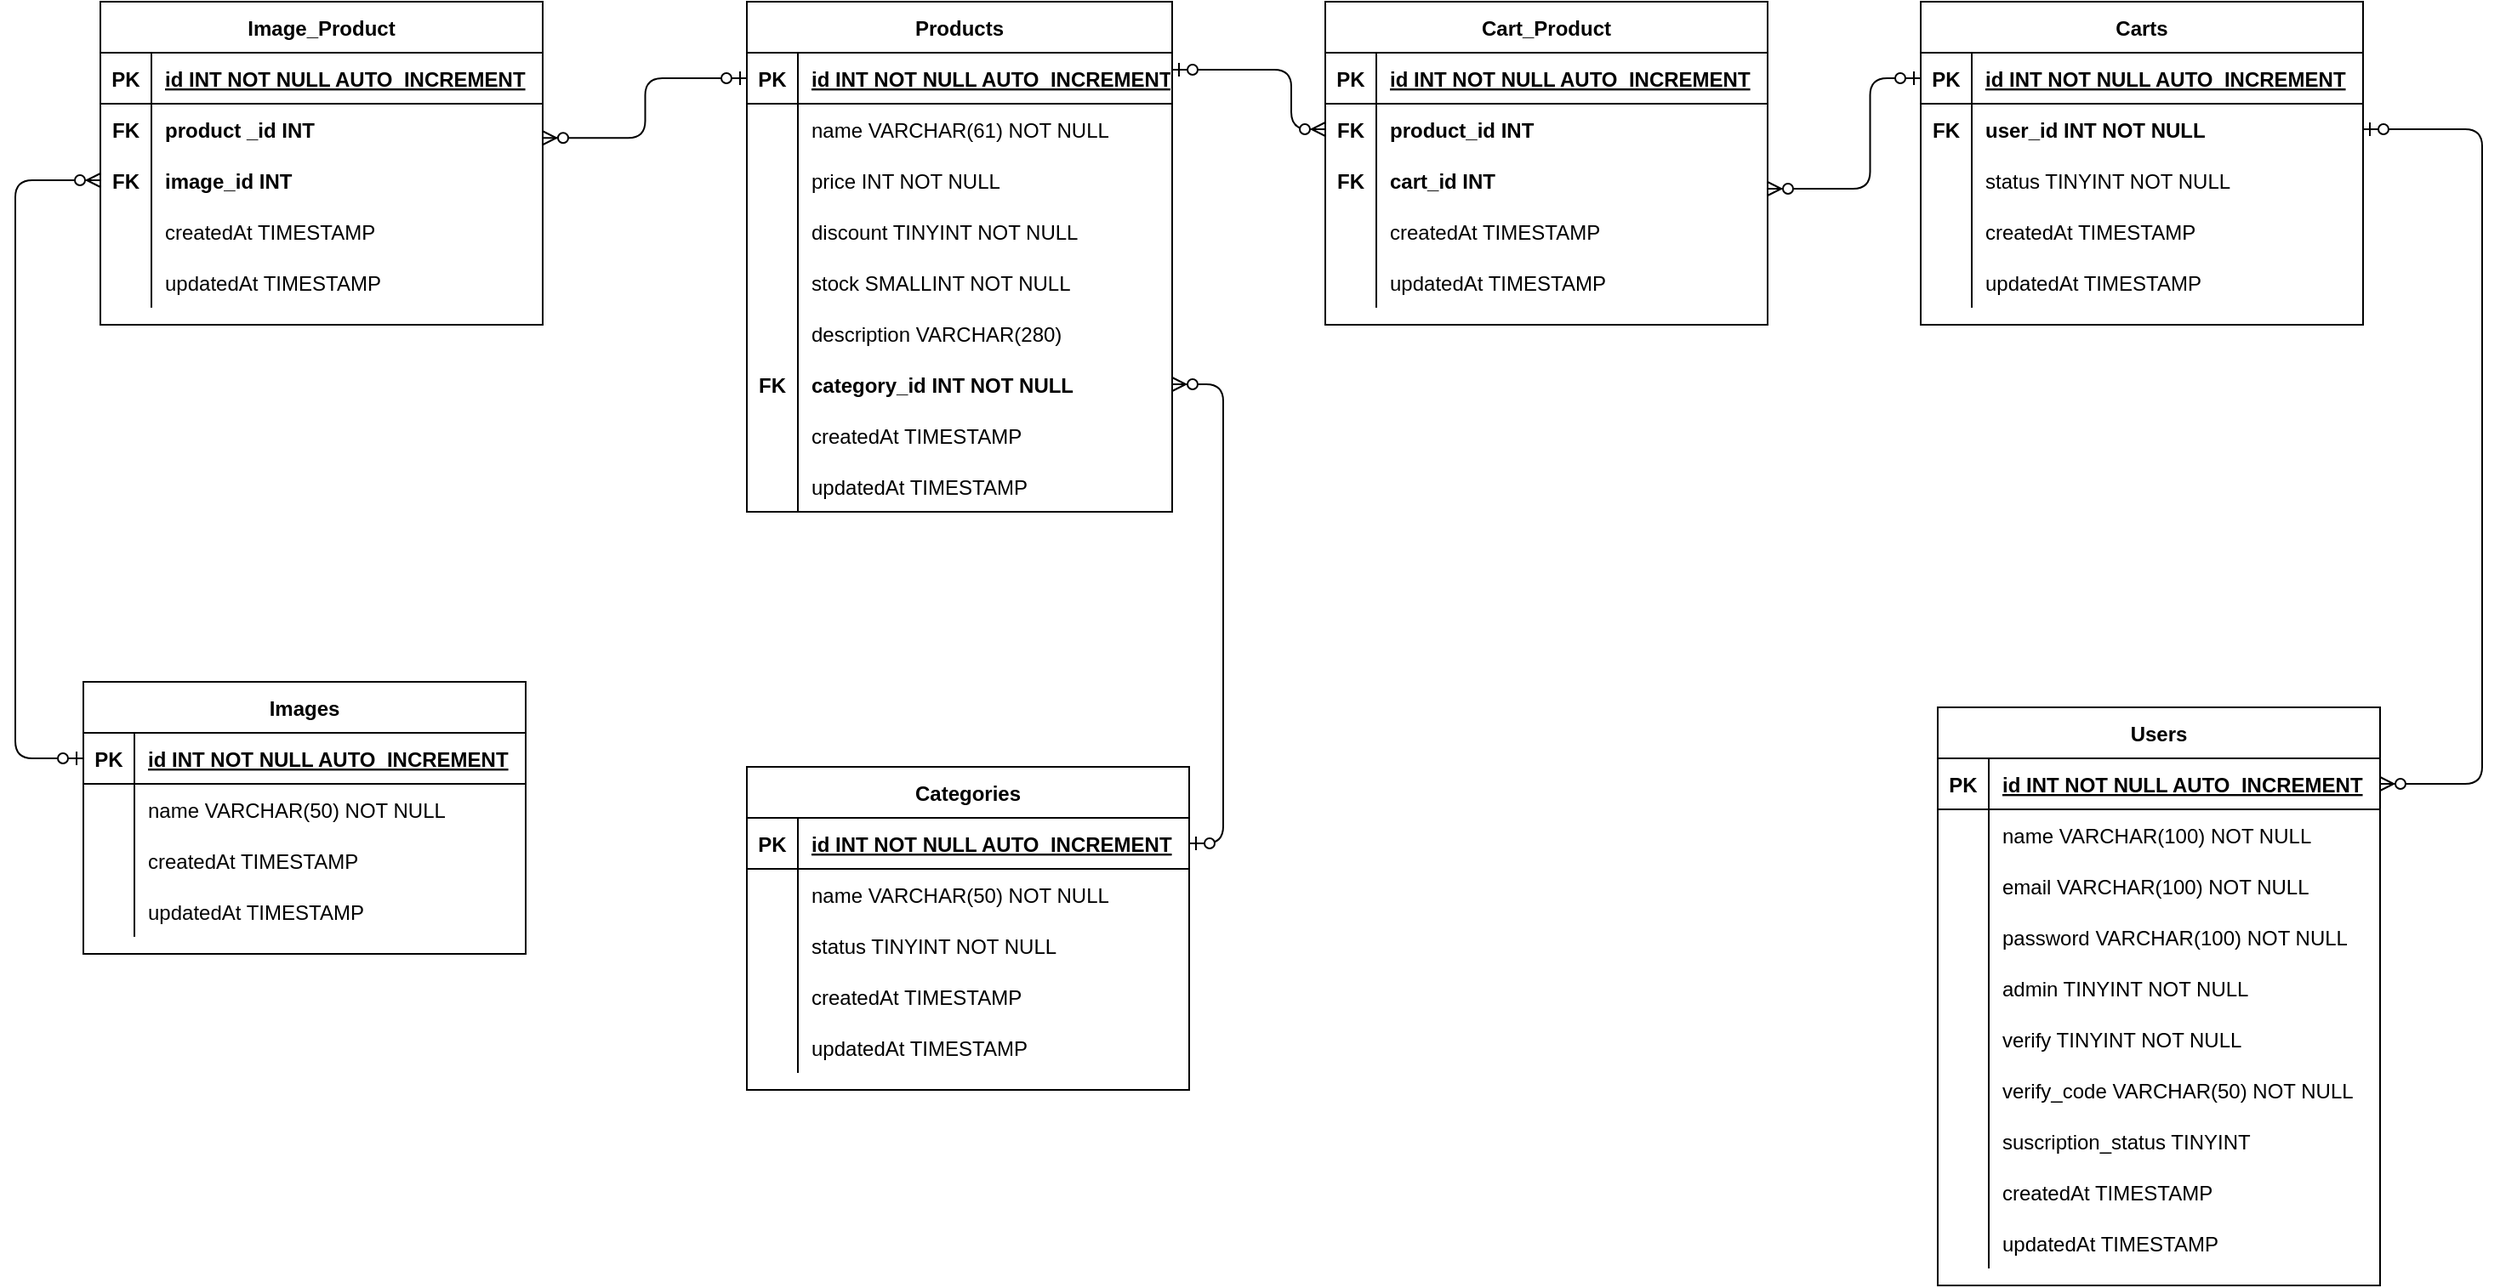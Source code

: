 <mxfile version="14.1.1" type="github">
  <diagram id="R2lEEEUBdFMjLlhIrx00" name="Page-1">
    <mxGraphModel dx="2774" dy="450" grid="1" gridSize="10" guides="1" tooltips="1" connect="1" arrows="1" fold="1" page="1" pageScale="1" pageWidth="850" pageHeight="1100" math="0" shadow="0" extFonts="Permanent Marker^https://fonts.googleapis.com/css?family=Permanent+Marker">
      <root>
        <mxCell id="0" />
        <mxCell id="1" parent="0" />
        <mxCell id="zqOuOfxdXCMFnPO1kolm-131" value="" style="edgeStyle=elbowEdgeStyle;endArrow=ERzeroToMany;startArrow=ERzeroToOne;endFill=1;startFill=1;entryX=1;entryY=0.5;entryDx=0;entryDy=0;exitX=1;exitY=0.5;exitDx=0;exitDy=0;" parent="1" source="zqOuOfxdXCMFnPO1kolm-89" target="zqOuOfxdXCMFnPO1kolm-99" edge="1">
          <mxGeometry width="100" height="100" relative="1" as="geometry">
            <mxPoint x="-510" y="519" as="sourcePoint" />
            <mxPoint x="-660" y="385" as="targetPoint" />
            <Array as="points">
              <mxPoint x="-510" y="420" />
              <mxPoint x="-510" y="410" />
              <mxPoint x="-660" y="485" />
            </Array>
          </mxGeometry>
        </mxCell>
        <mxCell id="zqOuOfxdXCMFnPO1kolm-132" value="" style="edgeStyle=elbowEdgeStyle;endArrow=ERzeroToMany;startArrow=ERzeroToOne;endFill=1;startFill=1;entryX=0;entryY=0.5;entryDx=0;entryDy=0;exitX=1;exitY=0.333;exitDx=0;exitDy=0;exitPerimeter=0;" parent="1" edge="1" target="zqOuOfxdXCMFnPO1kolm-82" source="zqOuOfxdXCMFnPO1kolm-1">
          <mxGeometry width="100" height="100" relative="1" as="geometry">
            <mxPoint x="-540" y="280" as="sourcePoint" />
            <mxPoint x="-450" y="280" as="targetPoint" />
            <Array as="points">
              <mxPoint x="-470" y="125" />
              <mxPoint x="-479.75" y="385" />
            </Array>
          </mxGeometry>
        </mxCell>
        <mxCell id="zqOuOfxdXCMFnPO1kolm-133" value="" style="edgeStyle=elbowEdgeStyle;endArrow=ERzeroToOne;startArrow=ERzeroToMany;endFill=1;startFill=1;entryX=0;entryY=0.5;entryDx=0;entryDy=0;" parent="1" edge="1" target="zqOuOfxdXCMFnPO1kolm-57">
          <mxGeometry width="100" height="100" relative="1" as="geometry">
            <mxPoint x="-190" y="160" as="sourcePoint" />
            <mxPoint x="-103" y="95" as="targetPoint" />
            <Array as="points">
              <mxPoint x="-129.75" y="265" />
            </Array>
          </mxGeometry>
        </mxCell>
        <mxCell id="C-vyLk0tnHw3VtMMgP7b-2" value="Products" style="shape=table;startSize=30;container=1;collapsible=1;childLayout=tableLayout;fixedRows=1;rowLines=0;fontStyle=1;align=center;resizeLast=1;" parent="1" vertex="1">
          <mxGeometry x="-790" y="50" width="250" height="300" as="geometry">
            <mxRectangle x="-280" y="490" width="90" height="30" as="alternateBounds" />
          </mxGeometry>
        </mxCell>
        <mxCell id="zqOuOfxdXCMFnPO1kolm-1" value="" style="shape=partialRectangle;collapsible=0;dropTarget=0;pointerEvents=0;fillColor=none;points=[[0,0.5],[1,0.5]];portConstraint=eastwest;top=0;left=0;right=0;bottom=1;" parent="C-vyLk0tnHw3VtMMgP7b-2" vertex="1">
          <mxGeometry y="30" width="250" height="30" as="geometry" />
        </mxCell>
        <mxCell id="zqOuOfxdXCMFnPO1kolm-2" value="PK" style="shape=partialRectangle;overflow=hidden;connectable=0;fillColor=none;top=0;left=0;bottom=0;right=0;fontStyle=1;" parent="zqOuOfxdXCMFnPO1kolm-1" vertex="1">
          <mxGeometry width="30" height="30" as="geometry" />
        </mxCell>
        <mxCell id="zqOuOfxdXCMFnPO1kolm-3" value="id INT NOT NULL AUTO_INCREMENT" style="shape=partialRectangle;overflow=hidden;connectable=0;fillColor=none;top=0;left=0;bottom=0;right=0;align=left;spacingLeft=6;fontStyle=5;" parent="zqOuOfxdXCMFnPO1kolm-1" vertex="1">
          <mxGeometry x="30" width="220" height="30" as="geometry" />
        </mxCell>
        <mxCell id="C-vyLk0tnHw3VtMMgP7b-6" value="" style="shape=partialRectangle;collapsible=0;dropTarget=0;pointerEvents=0;fillColor=none;points=[[0,0.5],[1,0.5]];portConstraint=eastwest;top=0;left=0;right=0;bottom=0;" parent="C-vyLk0tnHw3VtMMgP7b-2" vertex="1">
          <mxGeometry y="60" width="250" height="30" as="geometry" />
        </mxCell>
        <mxCell id="C-vyLk0tnHw3VtMMgP7b-7" value="" style="shape=partialRectangle;overflow=hidden;connectable=0;fillColor=none;top=0;left=0;bottom=0;right=0;" parent="C-vyLk0tnHw3VtMMgP7b-6" vertex="1">
          <mxGeometry width="30" height="30" as="geometry" />
        </mxCell>
        <mxCell id="C-vyLk0tnHw3VtMMgP7b-8" value="name VARCHAR(61) NOT NULL" style="shape=partialRectangle;overflow=hidden;connectable=0;fillColor=none;top=0;left=0;bottom=0;right=0;align=left;spacingLeft=6;" parent="C-vyLk0tnHw3VtMMgP7b-6" vertex="1">
          <mxGeometry x="30" width="220" height="30" as="geometry" />
        </mxCell>
        <mxCell id="C-vyLk0tnHw3VtMMgP7b-9" value="" style="shape=partialRectangle;collapsible=0;dropTarget=0;pointerEvents=0;fillColor=none;points=[[0,0.5],[1,0.5]];portConstraint=eastwest;top=0;left=0;right=0;bottom=0;" parent="C-vyLk0tnHw3VtMMgP7b-2" vertex="1">
          <mxGeometry y="90" width="250" height="30" as="geometry" />
        </mxCell>
        <mxCell id="C-vyLk0tnHw3VtMMgP7b-10" value="" style="shape=partialRectangle;overflow=hidden;connectable=0;fillColor=none;top=0;left=0;bottom=0;right=0;" parent="C-vyLk0tnHw3VtMMgP7b-9" vertex="1">
          <mxGeometry width="30" height="30" as="geometry" />
        </mxCell>
        <mxCell id="C-vyLk0tnHw3VtMMgP7b-11" value="price INT NOT NULL" style="shape=partialRectangle;overflow=hidden;connectable=0;fillColor=none;top=0;left=0;bottom=0;right=0;align=left;spacingLeft=6;" parent="C-vyLk0tnHw3VtMMgP7b-9" vertex="1">
          <mxGeometry x="30" width="220" height="30" as="geometry" />
        </mxCell>
        <mxCell id="zqOuOfxdXCMFnPO1kolm-24" style="shape=partialRectangle;collapsible=0;dropTarget=0;pointerEvents=0;fillColor=none;points=[[0,0.5],[1,0.5]];portConstraint=eastwest;top=0;left=0;right=0;bottom=0;" parent="C-vyLk0tnHw3VtMMgP7b-2" vertex="1">
          <mxGeometry y="120" width="250" height="30" as="geometry" />
        </mxCell>
        <mxCell id="zqOuOfxdXCMFnPO1kolm-25" style="shape=partialRectangle;overflow=hidden;connectable=0;fillColor=none;top=0;left=0;bottom=0;right=0;" parent="zqOuOfxdXCMFnPO1kolm-24" vertex="1">
          <mxGeometry width="30" height="30" as="geometry" />
        </mxCell>
        <mxCell id="zqOuOfxdXCMFnPO1kolm-26" value="discount TINYINT NOT NULL" style="shape=partialRectangle;overflow=hidden;connectable=0;fillColor=none;top=0;left=0;bottom=0;right=0;align=left;spacingLeft=6;" parent="zqOuOfxdXCMFnPO1kolm-24" vertex="1">
          <mxGeometry x="30" width="220" height="30" as="geometry" />
        </mxCell>
        <mxCell id="zqOuOfxdXCMFnPO1kolm-27" style="shape=partialRectangle;collapsible=0;dropTarget=0;pointerEvents=0;fillColor=none;points=[[0,0.5],[1,0.5]];portConstraint=eastwest;top=0;left=0;right=0;bottom=0;" parent="C-vyLk0tnHw3VtMMgP7b-2" vertex="1">
          <mxGeometry y="150" width="250" height="30" as="geometry" />
        </mxCell>
        <mxCell id="zqOuOfxdXCMFnPO1kolm-28" style="shape=partialRectangle;overflow=hidden;connectable=0;fillColor=none;top=0;left=0;bottom=0;right=0;" parent="zqOuOfxdXCMFnPO1kolm-27" vertex="1">
          <mxGeometry width="30" height="30" as="geometry" />
        </mxCell>
        <mxCell id="zqOuOfxdXCMFnPO1kolm-29" value="stock SMALLINT NOT NULL" style="shape=partialRectangle;overflow=hidden;connectable=0;fillColor=none;top=0;left=0;bottom=0;right=0;align=left;spacingLeft=6;" parent="zqOuOfxdXCMFnPO1kolm-27" vertex="1">
          <mxGeometry x="30" width="220" height="30" as="geometry" />
        </mxCell>
        <mxCell id="zqOuOfxdXCMFnPO1kolm-30" style="shape=partialRectangle;collapsible=0;dropTarget=0;pointerEvents=0;fillColor=none;points=[[0,0.5],[1,0.5]];portConstraint=eastwest;top=0;left=0;right=0;bottom=0;" parent="C-vyLk0tnHw3VtMMgP7b-2" vertex="1">
          <mxGeometry y="180" width="250" height="30" as="geometry" />
        </mxCell>
        <mxCell id="zqOuOfxdXCMFnPO1kolm-31" style="shape=partialRectangle;overflow=hidden;connectable=0;fillColor=none;top=0;left=0;bottom=0;right=0;" parent="zqOuOfxdXCMFnPO1kolm-30" vertex="1">
          <mxGeometry width="30" height="30" as="geometry" />
        </mxCell>
        <mxCell id="zqOuOfxdXCMFnPO1kolm-32" value="description VARCHAR(280)" style="shape=partialRectangle;overflow=hidden;connectable=0;fillColor=none;top=0;left=0;bottom=0;right=0;align=left;spacingLeft=6;" parent="zqOuOfxdXCMFnPO1kolm-30" vertex="1">
          <mxGeometry x="30" width="220" height="30" as="geometry" />
        </mxCell>
        <mxCell id="zqOuOfxdXCMFnPO1kolm-99" style="shape=partialRectangle;collapsible=0;dropTarget=0;pointerEvents=0;fillColor=none;points=[[0,0.5],[1,0.5]];portConstraint=eastwest;top=0;left=0;right=0;bottom=0;" parent="C-vyLk0tnHw3VtMMgP7b-2" vertex="1">
          <mxGeometry y="210" width="250" height="30" as="geometry" />
        </mxCell>
        <mxCell id="zqOuOfxdXCMFnPO1kolm-100" value="FK" style="shape=partialRectangle;overflow=hidden;connectable=0;fillColor=none;top=0;left=0;bottom=0;right=0;fontStyle=1" parent="zqOuOfxdXCMFnPO1kolm-99" vertex="1">
          <mxGeometry width="30" height="30" as="geometry" />
        </mxCell>
        <mxCell id="zqOuOfxdXCMFnPO1kolm-101" value="category_id INT NOT NULL" style="shape=partialRectangle;overflow=hidden;connectable=0;fillColor=none;top=0;left=0;bottom=0;right=0;align=left;spacingLeft=6;fontStyle=1" parent="zqOuOfxdXCMFnPO1kolm-99" vertex="1">
          <mxGeometry x="30" width="220" height="30" as="geometry" />
        </mxCell>
        <mxCell id="zqOuOfxdXCMFnPO1kolm-138" style="shape=partialRectangle;collapsible=0;dropTarget=0;pointerEvents=0;fillColor=none;points=[[0,0.5],[1,0.5]];portConstraint=eastwest;top=0;left=0;right=0;bottom=0;" parent="C-vyLk0tnHw3VtMMgP7b-2" vertex="1">
          <mxGeometry y="240" width="250" height="30" as="geometry" />
        </mxCell>
        <mxCell id="zqOuOfxdXCMFnPO1kolm-139" style="shape=partialRectangle;overflow=hidden;connectable=0;fillColor=none;top=0;left=0;bottom=0;right=0;" parent="zqOuOfxdXCMFnPO1kolm-138" vertex="1">
          <mxGeometry width="30" height="30" as="geometry" />
        </mxCell>
        <mxCell id="zqOuOfxdXCMFnPO1kolm-140" value="createdAt TIMESTAMP" style="shape=partialRectangle;overflow=hidden;connectable=0;fillColor=none;top=0;left=0;bottom=0;right=0;align=left;spacingLeft=6;" parent="zqOuOfxdXCMFnPO1kolm-138" vertex="1">
          <mxGeometry x="30" width="220" height="30" as="geometry" />
        </mxCell>
        <mxCell id="zI5Dp1Qb1qVzu-FK9MiV-19" style="shape=partialRectangle;collapsible=0;dropTarget=0;pointerEvents=0;fillColor=none;points=[[0,0.5],[1,0.5]];portConstraint=eastwest;top=0;left=0;right=0;bottom=0;" parent="C-vyLk0tnHw3VtMMgP7b-2" vertex="1">
          <mxGeometry y="270" width="250" height="30" as="geometry" />
        </mxCell>
        <mxCell id="zI5Dp1Qb1qVzu-FK9MiV-20" style="shape=partialRectangle;overflow=hidden;connectable=0;fillColor=none;top=0;left=0;bottom=0;right=0;" parent="zI5Dp1Qb1qVzu-FK9MiV-19" vertex="1">
          <mxGeometry width="30" height="30" as="geometry" />
        </mxCell>
        <mxCell id="zI5Dp1Qb1qVzu-FK9MiV-21" value="updatedAt TIMESTAMP" style="shape=partialRectangle;overflow=hidden;connectable=0;fillColor=none;top=0;left=0;bottom=0;right=0;align=left;spacingLeft=6;" parent="zI5Dp1Qb1qVzu-FK9MiV-19" vertex="1">
          <mxGeometry x="30" width="220" height="30" as="geometry" />
        </mxCell>
        <mxCell id="C-vyLk0tnHw3VtMMgP7b-13" value="Users" style="shape=table;startSize=30;container=1;collapsible=1;childLayout=tableLayout;fixedRows=1;rowLines=0;fontStyle=1;align=center;resizeLast=1;" parent="1" vertex="1">
          <mxGeometry x="-90" y="465" width="260" height="340" as="geometry" />
        </mxCell>
        <mxCell id="C-vyLk0tnHw3VtMMgP7b-14" value="" style="shape=partialRectangle;collapsible=0;dropTarget=0;pointerEvents=0;fillColor=none;points=[[0,0.5],[1,0.5]];portConstraint=eastwest;top=0;left=0;right=0;bottom=1;" parent="C-vyLk0tnHw3VtMMgP7b-13" vertex="1">
          <mxGeometry y="30" width="260" height="30" as="geometry" />
        </mxCell>
        <mxCell id="C-vyLk0tnHw3VtMMgP7b-15" value="PK" style="shape=partialRectangle;overflow=hidden;connectable=0;fillColor=none;top=0;left=0;bottom=0;right=0;fontStyle=1;" parent="C-vyLk0tnHw3VtMMgP7b-14" vertex="1">
          <mxGeometry width="30" height="30" as="geometry" />
        </mxCell>
        <mxCell id="C-vyLk0tnHw3VtMMgP7b-16" value="id INT NOT NULL AUTO_INCREMENT" style="shape=partialRectangle;overflow=hidden;connectable=0;fillColor=none;top=0;left=0;bottom=0;right=0;align=left;spacingLeft=6;fontStyle=5;" parent="C-vyLk0tnHw3VtMMgP7b-14" vertex="1">
          <mxGeometry x="30" width="230" height="30" as="geometry" />
        </mxCell>
        <mxCell id="C-vyLk0tnHw3VtMMgP7b-17" value="" style="shape=partialRectangle;collapsible=0;dropTarget=0;pointerEvents=0;fillColor=none;points=[[0,0.5],[1,0.5]];portConstraint=eastwest;top=0;left=0;right=0;bottom=0;" parent="C-vyLk0tnHw3VtMMgP7b-13" vertex="1">
          <mxGeometry y="60" width="260" height="30" as="geometry" />
        </mxCell>
        <mxCell id="C-vyLk0tnHw3VtMMgP7b-18" value="" style="shape=partialRectangle;overflow=hidden;connectable=0;fillColor=none;top=0;left=0;bottom=0;right=0;" parent="C-vyLk0tnHw3VtMMgP7b-17" vertex="1">
          <mxGeometry width="30" height="30" as="geometry" />
        </mxCell>
        <mxCell id="C-vyLk0tnHw3VtMMgP7b-19" value="name VARCHAR(100) NOT NULL" style="shape=partialRectangle;overflow=hidden;connectable=0;fillColor=none;top=0;left=0;bottom=0;right=0;align=left;spacingLeft=6;" parent="C-vyLk0tnHw3VtMMgP7b-17" vertex="1">
          <mxGeometry x="30" width="230" height="30" as="geometry" />
        </mxCell>
        <mxCell id="zqOuOfxdXCMFnPO1kolm-41" style="shape=partialRectangle;collapsible=0;dropTarget=0;pointerEvents=0;fillColor=none;points=[[0,0.5],[1,0.5]];portConstraint=eastwest;top=0;left=0;right=0;bottom=0;" parent="C-vyLk0tnHw3VtMMgP7b-13" vertex="1">
          <mxGeometry y="90" width="260" height="30" as="geometry" />
        </mxCell>
        <mxCell id="zqOuOfxdXCMFnPO1kolm-42" style="shape=partialRectangle;overflow=hidden;connectable=0;fillColor=none;top=0;left=0;bottom=0;right=0;" parent="zqOuOfxdXCMFnPO1kolm-41" vertex="1">
          <mxGeometry width="30" height="30" as="geometry" />
        </mxCell>
        <mxCell id="zqOuOfxdXCMFnPO1kolm-43" value="email VARCHAR(100) NOT NULL" style="shape=partialRectangle;overflow=hidden;connectable=0;fillColor=none;top=0;left=0;bottom=0;right=0;align=left;spacingLeft=6;" parent="zqOuOfxdXCMFnPO1kolm-41" vertex="1">
          <mxGeometry x="30" width="230" height="30" as="geometry" />
        </mxCell>
        <mxCell id="zqOuOfxdXCMFnPO1kolm-44" style="shape=partialRectangle;collapsible=0;dropTarget=0;pointerEvents=0;fillColor=none;points=[[0,0.5],[1,0.5]];portConstraint=eastwest;top=0;left=0;right=0;bottom=0;" parent="C-vyLk0tnHw3VtMMgP7b-13" vertex="1">
          <mxGeometry y="120" width="260" height="30" as="geometry" />
        </mxCell>
        <mxCell id="zqOuOfxdXCMFnPO1kolm-45" style="shape=partialRectangle;overflow=hidden;connectable=0;fillColor=none;top=0;left=0;bottom=0;right=0;" parent="zqOuOfxdXCMFnPO1kolm-44" vertex="1">
          <mxGeometry width="30" height="30" as="geometry" />
        </mxCell>
        <mxCell id="zqOuOfxdXCMFnPO1kolm-46" value="password VARCHAR(100) NOT NULL" style="shape=partialRectangle;overflow=hidden;connectable=0;fillColor=none;top=0;left=0;bottom=0;right=0;align=left;spacingLeft=6;" parent="zqOuOfxdXCMFnPO1kolm-44" vertex="1">
          <mxGeometry x="30" width="230" height="30" as="geometry" />
        </mxCell>
        <mxCell id="zqOuOfxdXCMFnPO1kolm-50" style="shape=partialRectangle;collapsible=0;dropTarget=0;pointerEvents=0;fillColor=none;points=[[0,0.5],[1,0.5]];portConstraint=eastwest;top=0;left=0;right=0;bottom=0;" parent="C-vyLk0tnHw3VtMMgP7b-13" vertex="1">
          <mxGeometry y="150" width="260" height="30" as="geometry" />
        </mxCell>
        <mxCell id="zqOuOfxdXCMFnPO1kolm-51" style="shape=partialRectangle;overflow=hidden;connectable=0;fillColor=none;top=0;left=0;bottom=0;right=0;" parent="zqOuOfxdXCMFnPO1kolm-50" vertex="1">
          <mxGeometry width="30" height="30" as="geometry" />
        </mxCell>
        <mxCell id="zqOuOfxdXCMFnPO1kolm-52" value="admin TINYINT NOT NULL" style="shape=partialRectangle;overflow=hidden;connectable=0;fillColor=none;top=0;left=0;bottom=0;right=0;align=left;spacingLeft=6;" parent="zqOuOfxdXCMFnPO1kolm-50" vertex="1">
          <mxGeometry x="30" width="230" height="30" as="geometry" />
        </mxCell>
        <mxCell id="zqOuOfxdXCMFnPO1kolm-53" style="shape=partialRectangle;collapsible=0;dropTarget=0;pointerEvents=0;fillColor=none;points=[[0,0.5],[1,0.5]];portConstraint=eastwest;top=0;left=0;right=0;bottom=0;" parent="C-vyLk0tnHw3VtMMgP7b-13" vertex="1">
          <mxGeometry y="180" width="260" height="30" as="geometry" />
        </mxCell>
        <mxCell id="zqOuOfxdXCMFnPO1kolm-54" style="shape=partialRectangle;overflow=hidden;connectable=0;fillColor=none;top=0;left=0;bottom=0;right=0;" parent="zqOuOfxdXCMFnPO1kolm-53" vertex="1">
          <mxGeometry width="30" height="30" as="geometry" />
        </mxCell>
        <mxCell id="zqOuOfxdXCMFnPO1kolm-55" value="verify TINYINT NOT NULL" style="shape=partialRectangle;overflow=hidden;connectable=0;fillColor=none;top=0;left=0;bottom=0;right=0;align=left;spacingLeft=6;" parent="zqOuOfxdXCMFnPO1kolm-53" vertex="1">
          <mxGeometry x="30" width="230" height="30" as="geometry" />
        </mxCell>
        <mxCell id="zqOuOfxdXCMFnPO1kolm-118" style="shape=partialRectangle;collapsible=0;dropTarget=0;pointerEvents=0;fillColor=none;points=[[0,0.5],[1,0.5]];portConstraint=eastwest;top=0;left=0;right=0;bottom=0;" parent="C-vyLk0tnHw3VtMMgP7b-13" vertex="1">
          <mxGeometry y="210" width="260" height="30" as="geometry" />
        </mxCell>
        <mxCell id="zqOuOfxdXCMFnPO1kolm-119" style="shape=partialRectangle;overflow=hidden;connectable=0;fillColor=none;top=0;left=0;bottom=0;right=0;" parent="zqOuOfxdXCMFnPO1kolm-118" vertex="1">
          <mxGeometry width="30" height="30" as="geometry" />
        </mxCell>
        <mxCell id="zqOuOfxdXCMFnPO1kolm-120" value="verify_code VARCHAR(50) NOT NULL" style="shape=partialRectangle;overflow=hidden;connectable=0;fillColor=none;top=0;left=0;bottom=0;right=0;align=left;spacingLeft=6;" parent="zqOuOfxdXCMFnPO1kolm-118" vertex="1">
          <mxGeometry x="30" width="230" height="30" as="geometry" />
        </mxCell>
        <mxCell id="zqOuOfxdXCMFnPO1kolm-121" style="shape=partialRectangle;collapsible=0;dropTarget=0;pointerEvents=0;fillColor=none;points=[[0,0.5],[1,0.5]];portConstraint=eastwest;top=0;left=0;right=0;bottom=0;" parent="C-vyLk0tnHw3VtMMgP7b-13" vertex="1">
          <mxGeometry y="240" width="260" height="30" as="geometry" />
        </mxCell>
        <mxCell id="zqOuOfxdXCMFnPO1kolm-122" style="shape=partialRectangle;overflow=hidden;connectable=0;fillColor=none;top=0;left=0;bottom=0;right=0;" parent="zqOuOfxdXCMFnPO1kolm-121" vertex="1">
          <mxGeometry width="30" height="30" as="geometry" />
        </mxCell>
        <mxCell id="zqOuOfxdXCMFnPO1kolm-123" value="suscription_status TINYINT" style="shape=partialRectangle;overflow=hidden;connectable=0;fillColor=none;top=0;left=0;bottom=0;right=0;align=left;spacingLeft=6;" parent="zqOuOfxdXCMFnPO1kolm-121" vertex="1">
          <mxGeometry x="30" width="230" height="30" as="geometry" />
        </mxCell>
        <mxCell id="zqOuOfxdXCMFnPO1kolm-134" style="shape=partialRectangle;collapsible=0;dropTarget=0;pointerEvents=0;fillColor=none;points=[[0,0.5],[1,0.5]];portConstraint=eastwest;top=0;left=0;right=0;bottom=0;" parent="C-vyLk0tnHw3VtMMgP7b-13" vertex="1">
          <mxGeometry y="270" width="260" height="30" as="geometry" />
        </mxCell>
        <mxCell id="zqOuOfxdXCMFnPO1kolm-135" style="shape=partialRectangle;overflow=hidden;connectable=0;fillColor=none;top=0;left=0;bottom=0;right=0;" parent="zqOuOfxdXCMFnPO1kolm-134" vertex="1">
          <mxGeometry width="30" height="30" as="geometry" />
        </mxCell>
        <mxCell id="zqOuOfxdXCMFnPO1kolm-136" value="createdAt TIMESTAMP" style="shape=partialRectangle;overflow=hidden;connectable=0;fillColor=none;top=0;left=0;bottom=0;right=0;align=left;spacingLeft=6;" parent="zqOuOfxdXCMFnPO1kolm-134" vertex="1">
          <mxGeometry x="30" width="230" height="30" as="geometry" />
        </mxCell>
        <mxCell id="8g4TzOUGm4MKXAFbCsg_-21" style="shape=partialRectangle;collapsible=0;dropTarget=0;pointerEvents=0;fillColor=none;points=[[0,0.5],[1,0.5]];portConstraint=eastwest;top=0;left=0;right=0;bottom=0;" vertex="1" parent="C-vyLk0tnHw3VtMMgP7b-13">
          <mxGeometry y="300" width="260" height="30" as="geometry" />
        </mxCell>
        <mxCell id="8g4TzOUGm4MKXAFbCsg_-22" style="shape=partialRectangle;overflow=hidden;connectable=0;fillColor=none;top=0;left=0;bottom=0;right=0;" vertex="1" parent="8g4TzOUGm4MKXAFbCsg_-21">
          <mxGeometry width="30" height="30" as="geometry" />
        </mxCell>
        <mxCell id="8g4TzOUGm4MKXAFbCsg_-23" value="updatedAt TIMESTAMP" style="shape=partialRectangle;overflow=hidden;connectable=0;fillColor=none;top=0;left=0;bottom=0;right=0;align=left;spacingLeft=6;" vertex="1" parent="8g4TzOUGm4MKXAFbCsg_-21">
          <mxGeometry x="30" width="230" height="30" as="geometry" />
        </mxCell>
        <mxCell id="zqOuOfxdXCMFnPO1kolm-137" value="" style="edgeStyle=elbowEdgeStyle;endArrow=ERzeroToMany;startArrow=ERzeroToOne;endFill=1;startFill=1;entryX=1;entryY=0.5;entryDx=0;entryDy=0;exitX=1;exitY=0.5;exitDx=0;exitDy=0;" parent="1" source="zqOuOfxdXCMFnPO1kolm-60" target="C-vyLk0tnHw3VtMMgP7b-14" edge="1">
          <mxGeometry width="100" height="100" relative="1" as="geometry">
            <mxPoint x="40" y="240" as="sourcePoint" />
            <mxPoint x="40" y="460" as="targetPoint" />
            <Array as="points">
              <mxPoint x="230" y="270" />
            </Array>
          </mxGeometry>
        </mxCell>
        <mxCell id="zqOuOfxdXCMFnPO1kolm-78" value="Cart_Product" style="shape=table;startSize=30;container=1;collapsible=1;childLayout=tableLayout;fixedRows=1;rowLines=0;fontStyle=1;align=center;resizeLast=1;" parent="1" vertex="1">
          <mxGeometry x="-450" y="50" width="260" height="190" as="geometry" />
        </mxCell>
        <mxCell id="zqOuOfxdXCMFnPO1kolm-79" value="" style="shape=partialRectangle;collapsible=0;dropTarget=0;pointerEvents=0;fillColor=none;points=[[0,0.5],[1,0.5]];portConstraint=eastwest;top=0;left=0;right=0;bottom=1;" parent="zqOuOfxdXCMFnPO1kolm-78" vertex="1">
          <mxGeometry y="30" width="260" height="30" as="geometry" />
        </mxCell>
        <mxCell id="zqOuOfxdXCMFnPO1kolm-80" value="PK" style="shape=partialRectangle;overflow=hidden;connectable=0;fillColor=none;top=0;left=0;bottom=0;right=0;fontStyle=1;" parent="zqOuOfxdXCMFnPO1kolm-79" vertex="1">
          <mxGeometry width="30" height="30" as="geometry" />
        </mxCell>
        <mxCell id="zqOuOfxdXCMFnPO1kolm-81" value="id INT NOT NULL AUTO_INCREMENT" style="shape=partialRectangle;overflow=hidden;connectable=0;fillColor=none;top=0;left=0;bottom=0;right=0;align=left;spacingLeft=6;fontStyle=5;" parent="zqOuOfxdXCMFnPO1kolm-79" vertex="1">
          <mxGeometry x="30" width="230" height="30" as="geometry" />
        </mxCell>
        <mxCell id="zqOuOfxdXCMFnPO1kolm-82" value="" style="shape=partialRectangle;collapsible=0;dropTarget=0;pointerEvents=0;fillColor=none;points=[[0,0.5],[1,0.5]];portConstraint=eastwest;top=0;left=0;right=0;bottom=0;" parent="zqOuOfxdXCMFnPO1kolm-78" vertex="1">
          <mxGeometry y="60" width="260" height="30" as="geometry" />
        </mxCell>
        <mxCell id="zqOuOfxdXCMFnPO1kolm-83" value="FK" style="shape=partialRectangle;overflow=hidden;connectable=0;fillColor=none;top=0;left=0;bottom=0;right=0;fontStyle=1" parent="zqOuOfxdXCMFnPO1kolm-82" vertex="1">
          <mxGeometry width="30" height="30" as="geometry" />
        </mxCell>
        <mxCell id="zqOuOfxdXCMFnPO1kolm-84" value="product_id INT" style="shape=partialRectangle;overflow=hidden;connectable=0;fillColor=none;top=0;left=0;bottom=0;right=0;align=left;spacingLeft=6;fontStyle=1" parent="zqOuOfxdXCMFnPO1kolm-82" vertex="1">
          <mxGeometry x="30" width="230" height="30" as="geometry" />
        </mxCell>
        <mxCell id="zqOuOfxdXCMFnPO1kolm-85" style="shape=partialRectangle;collapsible=0;dropTarget=0;pointerEvents=0;fillColor=none;points=[[0,0.5],[1,0.5]];portConstraint=eastwest;top=0;left=0;right=0;bottom=0;" parent="zqOuOfxdXCMFnPO1kolm-78" vertex="1">
          <mxGeometry y="90" width="260" height="30" as="geometry" />
        </mxCell>
        <mxCell id="zqOuOfxdXCMFnPO1kolm-86" value="FK" style="shape=partialRectangle;overflow=hidden;connectable=0;fillColor=none;top=0;left=0;bottom=0;right=0;fontStyle=1" parent="zqOuOfxdXCMFnPO1kolm-85" vertex="1">
          <mxGeometry width="30" height="30" as="geometry" />
        </mxCell>
        <mxCell id="zqOuOfxdXCMFnPO1kolm-87" value="cart_id INT" style="shape=partialRectangle;overflow=hidden;connectable=0;fillColor=none;top=0;left=0;bottom=0;right=0;align=left;spacingLeft=6;fontStyle=1" parent="zqOuOfxdXCMFnPO1kolm-85" vertex="1">
          <mxGeometry x="30" width="230" height="30" as="geometry" />
        </mxCell>
        <mxCell id="zqOuOfxdXCMFnPO1kolm-124" style="shape=partialRectangle;collapsible=0;dropTarget=0;pointerEvents=0;fillColor=none;points=[[0,0.5],[1,0.5]];portConstraint=eastwest;top=0;left=0;right=0;bottom=0;" parent="zqOuOfxdXCMFnPO1kolm-78" vertex="1">
          <mxGeometry y="120" width="260" height="30" as="geometry" />
        </mxCell>
        <mxCell id="zqOuOfxdXCMFnPO1kolm-125" style="shape=partialRectangle;overflow=hidden;connectable=0;fillColor=none;top=0;left=0;bottom=0;right=0;" parent="zqOuOfxdXCMFnPO1kolm-124" vertex="1">
          <mxGeometry width="30" height="30" as="geometry" />
        </mxCell>
        <mxCell id="zqOuOfxdXCMFnPO1kolm-126" value="createdAt TIMESTAMP" style="shape=partialRectangle;overflow=hidden;connectable=0;fillColor=none;top=0;left=0;bottom=0;right=0;align=left;spacingLeft=6;" parent="zqOuOfxdXCMFnPO1kolm-124" vertex="1">
          <mxGeometry x="30" width="230" height="30" as="geometry" />
        </mxCell>
        <mxCell id="zqOuOfxdXCMFnPO1kolm-127" style="shape=partialRectangle;collapsible=0;dropTarget=0;pointerEvents=0;fillColor=none;points=[[0,0.5],[1,0.5]];portConstraint=eastwest;top=0;left=0;right=0;bottom=0;" parent="zqOuOfxdXCMFnPO1kolm-78" vertex="1">
          <mxGeometry y="150" width="260" height="30" as="geometry" />
        </mxCell>
        <mxCell id="zqOuOfxdXCMFnPO1kolm-128" style="shape=partialRectangle;overflow=hidden;connectable=0;fillColor=none;top=0;left=0;bottom=0;right=0;" parent="zqOuOfxdXCMFnPO1kolm-127" vertex="1">
          <mxGeometry width="30" height="30" as="geometry" />
        </mxCell>
        <mxCell id="zqOuOfxdXCMFnPO1kolm-129" value="updatedAt TIMESTAMP" style="shape=partialRectangle;overflow=hidden;connectable=0;fillColor=none;top=0;left=0;bottom=0;right=0;align=left;spacingLeft=6;" parent="zqOuOfxdXCMFnPO1kolm-127" vertex="1">
          <mxGeometry x="30" width="230" height="30" as="geometry" />
        </mxCell>
        <mxCell id="zqOuOfxdXCMFnPO1kolm-56" value="Carts" style="shape=table;startSize=30;container=1;collapsible=1;childLayout=tableLayout;fixedRows=1;rowLines=0;fontStyle=1;align=center;resizeLast=1;" parent="1" vertex="1">
          <mxGeometry x="-100" y="50" width="260" height="190" as="geometry" />
        </mxCell>
        <mxCell id="zqOuOfxdXCMFnPO1kolm-57" value="" style="shape=partialRectangle;collapsible=0;dropTarget=0;pointerEvents=0;fillColor=none;points=[[0,0.5],[1,0.5]];portConstraint=eastwest;top=0;left=0;right=0;bottom=1;" parent="zqOuOfxdXCMFnPO1kolm-56" vertex="1">
          <mxGeometry y="30" width="260" height="30" as="geometry" />
        </mxCell>
        <mxCell id="zqOuOfxdXCMFnPO1kolm-58" value="PK" style="shape=partialRectangle;overflow=hidden;connectable=0;fillColor=none;top=0;left=0;bottom=0;right=0;fontStyle=1;" parent="zqOuOfxdXCMFnPO1kolm-57" vertex="1">
          <mxGeometry width="30" height="30" as="geometry" />
        </mxCell>
        <mxCell id="zqOuOfxdXCMFnPO1kolm-59" value="id INT NOT NULL AUTO_INCREMENT" style="shape=partialRectangle;overflow=hidden;connectable=0;fillColor=none;top=0;left=0;bottom=0;right=0;align=left;spacingLeft=6;fontStyle=5;" parent="zqOuOfxdXCMFnPO1kolm-57" vertex="1">
          <mxGeometry x="30" width="230" height="30" as="geometry" />
        </mxCell>
        <mxCell id="zqOuOfxdXCMFnPO1kolm-60" value="" style="shape=partialRectangle;collapsible=0;dropTarget=0;pointerEvents=0;fillColor=none;points=[[0,0.5],[1,0.5]];portConstraint=eastwest;top=0;left=0;right=0;bottom=0;" parent="zqOuOfxdXCMFnPO1kolm-56" vertex="1">
          <mxGeometry y="60" width="260" height="30" as="geometry" />
        </mxCell>
        <mxCell id="zqOuOfxdXCMFnPO1kolm-61" value="FK" style="shape=partialRectangle;overflow=hidden;connectable=0;fillColor=none;top=0;left=0;bottom=0;right=0;fontStyle=1" parent="zqOuOfxdXCMFnPO1kolm-60" vertex="1">
          <mxGeometry width="30" height="30" as="geometry" />
        </mxCell>
        <mxCell id="zqOuOfxdXCMFnPO1kolm-62" value="user_id INT NOT NULL" style="shape=partialRectangle;overflow=hidden;connectable=0;fillColor=none;top=0;left=0;bottom=0;right=0;align=left;spacingLeft=6;fontStyle=1" parent="zqOuOfxdXCMFnPO1kolm-60" vertex="1">
          <mxGeometry x="30" width="230" height="30" as="geometry" />
        </mxCell>
        <mxCell id="zqOuOfxdXCMFnPO1kolm-63" style="shape=partialRectangle;collapsible=0;dropTarget=0;pointerEvents=0;fillColor=none;points=[[0,0.5],[1,0.5]];portConstraint=eastwest;top=0;left=0;right=0;bottom=0;" parent="zqOuOfxdXCMFnPO1kolm-56" vertex="1">
          <mxGeometry y="90" width="260" height="30" as="geometry" />
        </mxCell>
        <mxCell id="zqOuOfxdXCMFnPO1kolm-64" style="shape=partialRectangle;overflow=hidden;connectable=0;fillColor=none;top=0;left=0;bottom=0;right=0;" parent="zqOuOfxdXCMFnPO1kolm-63" vertex="1">
          <mxGeometry width="30" height="30" as="geometry" />
        </mxCell>
        <mxCell id="zqOuOfxdXCMFnPO1kolm-65" value="status TINYINT NOT NULL" style="shape=partialRectangle;overflow=hidden;connectable=0;fillColor=none;top=0;left=0;bottom=0;right=0;align=left;spacingLeft=6;" parent="zqOuOfxdXCMFnPO1kolm-63" vertex="1">
          <mxGeometry x="30" width="230" height="30" as="geometry" />
        </mxCell>
        <mxCell id="zqOuOfxdXCMFnPO1kolm-112" style="shape=partialRectangle;collapsible=0;dropTarget=0;pointerEvents=0;fillColor=none;points=[[0,0.5],[1,0.5]];portConstraint=eastwest;top=0;left=0;right=0;bottom=0;" parent="zqOuOfxdXCMFnPO1kolm-56" vertex="1">
          <mxGeometry y="120" width="260" height="30" as="geometry" />
        </mxCell>
        <mxCell id="zqOuOfxdXCMFnPO1kolm-113" style="shape=partialRectangle;overflow=hidden;connectable=0;fillColor=none;top=0;left=0;bottom=0;right=0;" parent="zqOuOfxdXCMFnPO1kolm-112" vertex="1">
          <mxGeometry width="30" height="30" as="geometry" />
        </mxCell>
        <mxCell id="zqOuOfxdXCMFnPO1kolm-114" value="createdAt TIMESTAMP" style="shape=partialRectangle;overflow=hidden;connectable=0;fillColor=none;top=0;left=0;bottom=0;right=0;align=left;spacingLeft=6;" parent="zqOuOfxdXCMFnPO1kolm-112" vertex="1">
          <mxGeometry x="30" width="230" height="30" as="geometry" />
        </mxCell>
        <mxCell id="zqOuOfxdXCMFnPO1kolm-115" style="shape=partialRectangle;collapsible=0;dropTarget=0;pointerEvents=0;fillColor=none;points=[[0,0.5],[1,0.5]];portConstraint=eastwest;top=0;left=0;right=0;bottom=0;" parent="zqOuOfxdXCMFnPO1kolm-56" vertex="1">
          <mxGeometry y="150" width="260" height="30" as="geometry" />
        </mxCell>
        <mxCell id="zqOuOfxdXCMFnPO1kolm-116" style="shape=partialRectangle;overflow=hidden;connectable=0;fillColor=none;top=0;left=0;bottom=0;right=0;" parent="zqOuOfxdXCMFnPO1kolm-115" vertex="1">
          <mxGeometry width="30" height="30" as="geometry" />
        </mxCell>
        <mxCell id="zqOuOfxdXCMFnPO1kolm-117" value="updatedAt TIMESTAMP" style="shape=partialRectangle;overflow=hidden;connectable=0;fillColor=none;top=0;left=0;bottom=0;right=0;align=left;spacingLeft=6;" parent="zqOuOfxdXCMFnPO1kolm-115" vertex="1">
          <mxGeometry x="30" width="230" height="30" as="geometry" />
        </mxCell>
        <mxCell id="zqOuOfxdXCMFnPO1kolm-88" value="Categories" style="shape=table;startSize=30;container=1;collapsible=1;childLayout=tableLayout;fixedRows=1;rowLines=0;fontStyle=1;align=center;resizeLast=1;" parent="1" vertex="1">
          <mxGeometry x="-790" y="500" width="260" height="190.0" as="geometry" />
        </mxCell>
        <mxCell id="zqOuOfxdXCMFnPO1kolm-89" value="" style="shape=partialRectangle;collapsible=0;dropTarget=0;pointerEvents=0;fillColor=none;points=[[0,0.5],[1,0.5]];portConstraint=eastwest;top=0;left=0;right=0;bottom=1;" parent="zqOuOfxdXCMFnPO1kolm-88" vertex="1">
          <mxGeometry y="30" width="260" height="30" as="geometry" />
        </mxCell>
        <mxCell id="zqOuOfxdXCMFnPO1kolm-90" value="PK" style="shape=partialRectangle;overflow=hidden;connectable=0;fillColor=none;top=0;left=0;bottom=0;right=0;fontStyle=1;" parent="zqOuOfxdXCMFnPO1kolm-89" vertex="1">
          <mxGeometry width="30" height="30" as="geometry" />
        </mxCell>
        <mxCell id="zqOuOfxdXCMFnPO1kolm-91" value="id INT NOT NULL AUTO_INCREMENT" style="shape=partialRectangle;overflow=hidden;connectable=0;fillColor=none;top=0;left=0;bottom=0;right=0;align=left;spacingLeft=6;fontStyle=5;" parent="zqOuOfxdXCMFnPO1kolm-89" vertex="1">
          <mxGeometry x="30" width="230" height="30" as="geometry" />
        </mxCell>
        <mxCell id="zqOuOfxdXCMFnPO1kolm-92" value="" style="shape=partialRectangle;collapsible=0;dropTarget=0;pointerEvents=0;fillColor=none;points=[[0,0.5],[1,0.5]];portConstraint=eastwest;top=0;left=0;right=0;bottom=0;" parent="zqOuOfxdXCMFnPO1kolm-88" vertex="1">
          <mxGeometry y="60" width="260" height="30" as="geometry" />
        </mxCell>
        <mxCell id="zqOuOfxdXCMFnPO1kolm-93" value="" style="shape=partialRectangle;overflow=hidden;connectable=0;fillColor=none;top=0;left=0;bottom=0;right=0;" parent="zqOuOfxdXCMFnPO1kolm-92" vertex="1">
          <mxGeometry width="30" height="30" as="geometry" />
        </mxCell>
        <mxCell id="zqOuOfxdXCMFnPO1kolm-94" value="name VARCHAR(50) NOT NULL" style="shape=partialRectangle;overflow=hidden;connectable=0;fillColor=none;top=0;left=0;bottom=0;right=0;align=left;spacingLeft=6;" parent="zqOuOfxdXCMFnPO1kolm-92" vertex="1">
          <mxGeometry x="30" width="230" height="30" as="geometry" />
        </mxCell>
        <mxCell id="zqOuOfxdXCMFnPO1kolm-95" style="shape=partialRectangle;collapsible=0;dropTarget=0;pointerEvents=0;fillColor=none;points=[[0,0.5],[1,0.5]];portConstraint=eastwest;top=0;left=0;right=0;bottom=0;" parent="zqOuOfxdXCMFnPO1kolm-88" vertex="1">
          <mxGeometry y="90" width="260" height="30" as="geometry" />
        </mxCell>
        <mxCell id="zqOuOfxdXCMFnPO1kolm-96" style="shape=partialRectangle;overflow=hidden;connectable=0;fillColor=none;top=0;left=0;bottom=0;right=0;" parent="zqOuOfxdXCMFnPO1kolm-95" vertex="1">
          <mxGeometry width="30" height="30" as="geometry" />
        </mxCell>
        <mxCell id="zqOuOfxdXCMFnPO1kolm-97" value="status TINYINT NOT NULL" style="shape=partialRectangle;overflow=hidden;connectable=0;fillColor=none;top=0;left=0;bottom=0;right=0;align=left;spacingLeft=6;" parent="zqOuOfxdXCMFnPO1kolm-95" vertex="1">
          <mxGeometry x="30" width="230" height="30" as="geometry" />
        </mxCell>
        <mxCell id="zqOuOfxdXCMFnPO1kolm-106" style="shape=partialRectangle;collapsible=0;dropTarget=0;pointerEvents=0;fillColor=none;points=[[0,0.5],[1,0.5]];portConstraint=eastwest;top=0;left=0;right=0;bottom=0;" parent="zqOuOfxdXCMFnPO1kolm-88" vertex="1">
          <mxGeometry y="120" width="260" height="30" as="geometry" />
        </mxCell>
        <mxCell id="zqOuOfxdXCMFnPO1kolm-107" style="shape=partialRectangle;overflow=hidden;connectable=0;fillColor=none;top=0;left=0;bottom=0;right=0;" parent="zqOuOfxdXCMFnPO1kolm-106" vertex="1">
          <mxGeometry width="30" height="30" as="geometry" />
        </mxCell>
        <mxCell id="zqOuOfxdXCMFnPO1kolm-108" value="createdAt TIMESTAMP" style="shape=partialRectangle;overflow=hidden;connectable=0;fillColor=none;top=0;left=0;bottom=0;right=0;align=left;spacingLeft=6;" parent="zqOuOfxdXCMFnPO1kolm-106" vertex="1">
          <mxGeometry x="30" width="230" height="30" as="geometry" />
        </mxCell>
        <mxCell id="zqOuOfxdXCMFnPO1kolm-109" style="shape=partialRectangle;collapsible=0;dropTarget=0;pointerEvents=0;fillColor=none;points=[[0,0.5],[1,0.5]];portConstraint=eastwest;top=0;left=0;right=0;bottom=0;" parent="zqOuOfxdXCMFnPO1kolm-88" vertex="1">
          <mxGeometry y="150" width="260" height="30" as="geometry" />
        </mxCell>
        <mxCell id="zqOuOfxdXCMFnPO1kolm-110" style="shape=partialRectangle;overflow=hidden;connectable=0;fillColor=none;top=0;left=0;bottom=0;right=0;" parent="zqOuOfxdXCMFnPO1kolm-109" vertex="1">
          <mxGeometry width="30" height="30" as="geometry" />
        </mxCell>
        <mxCell id="zqOuOfxdXCMFnPO1kolm-111" value="updatedAt TIMESTAMP" style="shape=partialRectangle;overflow=hidden;connectable=0;fillColor=none;top=0;left=0;bottom=0;right=0;align=left;spacingLeft=6;" parent="zqOuOfxdXCMFnPO1kolm-109" vertex="1">
          <mxGeometry x="30" width="230" height="30" as="geometry" />
        </mxCell>
        <mxCell id="zqOuOfxdXCMFnPO1kolm-141" value="" style="shape=partialRectangle;overflow=hidden;connectable=0;fillColor=none;top=0;left=0;bottom=0;right=0;align=left;spacingLeft=6;fontStyle=1" parent="1" vertex="1">
          <mxGeometry x="-760" y="350" width="220" height="30" as="geometry" />
        </mxCell>
        <mxCell id="zI5Dp1Qb1qVzu-FK9MiV-1" value="Images" style="shape=table;startSize=30;container=1;collapsible=1;childLayout=tableLayout;fixedRows=1;rowLines=0;fontStyle=1;align=center;resizeLast=1;" parent="1" vertex="1">
          <mxGeometry x="-1180" y="450" width="260" height="160.0" as="geometry" />
        </mxCell>
        <mxCell id="zI5Dp1Qb1qVzu-FK9MiV-2" value="" style="shape=partialRectangle;collapsible=0;dropTarget=0;pointerEvents=0;fillColor=none;points=[[0,0.5],[1,0.5]];portConstraint=eastwest;top=0;left=0;right=0;bottom=1;" parent="zI5Dp1Qb1qVzu-FK9MiV-1" vertex="1">
          <mxGeometry y="30" width="260" height="30" as="geometry" />
        </mxCell>
        <mxCell id="zI5Dp1Qb1qVzu-FK9MiV-3" value="PK" style="shape=partialRectangle;overflow=hidden;connectable=0;fillColor=none;top=0;left=0;bottom=0;right=0;fontStyle=1;" parent="zI5Dp1Qb1qVzu-FK9MiV-2" vertex="1">
          <mxGeometry width="30" height="30" as="geometry" />
        </mxCell>
        <mxCell id="zI5Dp1Qb1qVzu-FK9MiV-4" value="id INT NOT NULL AUTO_INCREMENT" style="shape=partialRectangle;overflow=hidden;connectable=0;fillColor=none;top=0;left=0;bottom=0;right=0;align=left;spacingLeft=6;fontStyle=5;" parent="zI5Dp1Qb1qVzu-FK9MiV-2" vertex="1">
          <mxGeometry x="30" width="230" height="30" as="geometry" />
        </mxCell>
        <mxCell id="zI5Dp1Qb1qVzu-FK9MiV-5" value="" style="shape=partialRectangle;collapsible=0;dropTarget=0;pointerEvents=0;fillColor=none;points=[[0,0.5],[1,0.5]];portConstraint=eastwest;top=0;left=0;right=0;bottom=0;" parent="zI5Dp1Qb1qVzu-FK9MiV-1" vertex="1">
          <mxGeometry y="60" width="260" height="30" as="geometry" />
        </mxCell>
        <mxCell id="zI5Dp1Qb1qVzu-FK9MiV-6" value="" style="shape=partialRectangle;overflow=hidden;connectable=0;fillColor=none;top=0;left=0;bottom=0;right=0;" parent="zI5Dp1Qb1qVzu-FK9MiV-5" vertex="1">
          <mxGeometry width="30" height="30" as="geometry" />
        </mxCell>
        <mxCell id="zI5Dp1Qb1qVzu-FK9MiV-7" value="name VARCHAR(50) NOT NULL" style="shape=partialRectangle;overflow=hidden;connectable=0;fillColor=none;top=0;left=0;bottom=0;right=0;align=left;spacingLeft=6;" parent="zI5Dp1Qb1qVzu-FK9MiV-5" vertex="1">
          <mxGeometry x="30" width="230" height="30" as="geometry" />
        </mxCell>
        <mxCell id="zI5Dp1Qb1qVzu-FK9MiV-11" style="shape=partialRectangle;collapsible=0;dropTarget=0;pointerEvents=0;fillColor=none;points=[[0,0.5],[1,0.5]];portConstraint=eastwest;top=0;left=0;right=0;bottom=0;" parent="zI5Dp1Qb1qVzu-FK9MiV-1" vertex="1">
          <mxGeometry y="90" width="260" height="30" as="geometry" />
        </mxCell>
        <mxCell id="zI5Dp1Qb1qVzu-FK9MiV-12" style="shape=partialRectangle;overflow=hidden;connectable=0;fillColor=none;top=0;left=0;bottom=0;right=0;" parent="zI5Dp1Qb1qVzu-FK9MiV-11" vertex="1">
          <mxGeometry width="30" height="30" as="geometry" />
        </mxCell>
        <mxCell id="zI5Dp1Qb1qVzu-FK9MiV-13" value="createdAt TIMESTAMP" style="shape=partialRectangle;overflow=hidden;connectable=0;fillColor=none;top=0;left=0;bottom=0;right=0;align=left;spacingLeft=6;" parent="zI5Dp1Qb1qVzu-FK9MiV-11" vertex="1">
          <mxGeometry x="30" width="230" height="30" as="geometry" />
        </mxCell>
        <mxCell id="8g4TzOUGm4MKXAFbCsg_-18" style="shape=partialRectangle;collapsible=0;dropTarget=0;pointerEvents=0;fillColor=none;points=[[0,0.5],[1,0.5]];portConstraint=eastwest;top=0;left=0;right=0;bottom=0;" vertex="1" parent="zI5Dp1Qb1qVzu-FK9MiV-1">
          <mxGeometry y="120" width="260" height="30" as="geometry" />
        </mxCell>
        <mxCell id="8g4TzOUGm4MKXAFbCsg_-19" value="&#xa;&#xa;&lt;span style=&quot;color: rgb(0, 0, 0); font-family: helvetica; font-size: 12px; font-style: normal; font-weight: 400; letter-spacing: normal; text-align: left; text-indent: 0px; text-transform: none; word-spacing: 0px; background-color: rgb(248, 249, 250); display: inline; float: none;&quot;&gt;updatedAt TIMESTAMP&lt;/span&gt;&#xa;&#xa;" style="shape=partialRectangle;overflow=hidden;connectable=0;fillColor=none;top=0;left=0;bottom=0;right=0;" vertex="1" parent="8g4TzOUGm4MKXAFbCsg_-18">
          <mxGeometry width="30" height="30" as="geometry" />
        </mxCell>
        <mxCell id="8g4TzOUGm4MKXAFbCsg_-20" value="updatedAt TIMESTAMP" style="shape=partialRectangle;overflow=hidden;connectable=0;fillColor=none;top=0;left=0;bottom=0;right=0;align=left;spacingLeft=6;" vertex="1" parent="8g4TzOUGm4MKXAFbCsg_-18">
          <mxGeometry x="30" width="230" height="30" as="geometry" />
        </mxCell>
        <mxCell id="zI5Dp1Qb1qVzu-FK9MiV-18" value="" style="edgeStyle=elbowEdgeStyle;endArrow=ERzeroToOne;startArrow=ERzeroToMany;endFill=1;startFill=1;entryX=0;entryY=0.5;entryDx=0;entryDy=0;" parent="1" edge="1" target="zqOuOfxdXCMFnPO1kolm-1">
          <mxGeometry width="100" height="100" relative="1" as="geometry">
            <mxPoint x="-910" y="130.13" as="sourcePoint" />
            <mxPoint x="-790.0" y="130" as="targetPoint" />
            <Array as="points">
              <mxPoint x="-849.75" y="235.13" />
            </Array>
          </mxGeometry>
        </mxCell>
        <mxCell id="8g4TzOUGm4MKXAFbCsg_-1" value="Image_Product" style="shape=table;startSize=30;container=1;collapsible=1;childLayout=tableLayout;fixedRows=1;rowLines=0;fontStyle=1;align=center;resizeLast=1;" vertex="1" parent="1">
          <mxGeometry x="-1170" y="50" width="260" height="190" as="geometry" />
        </mxCell>
        <mxCell id="8g4TzOUGm4MKXAFbCsg_-2" value="" style="shape=partialRectangle;collapsible=0;dropTarget=0;pointerEvents=0;fillColor=none;points=[[0,0.5],[1,0.5]];portConstraint=eastwest;top=0;left=0;right=0;bottom=1;" vertex="1" parent="8g4TzOUGm4MKXAFbCsg_-1">
          <mxGeometry y="30" width="260" height="30" as="geometry" />
        </mxCell>
        <mxCell id="8g4TzOUGm4MKXAFbCsg_-3" value="PK" style="shape=partialRectangle;overflow=hidden;connectable=0;fillColor=none;top=0;left=0;bottom=0;right=0;fontStyle=1;" vertex="1" parent="8g4TzOUGm4MKXAFbCsg_-2">
          <mxGeometry width="30" height="30" as="geometry" />
        </mxCell>
        <mxCell id="8g4TzOUGm4MKXAFbCsg_-4" value="id INT NOT NULL AUTO_INCREMENT" style="shape=partialRectangle;overflow=hidden;connectable=0;fillColor=none;top=0;left=0;bottom=0;right=0;align=left;spacingLeft=6;fontStyle=5;" vertex="1" parent="8g4TzOUGm4MKXAFbCsg_-2">
          <mxGeometry x="30" width="230" height="30" as="geometry" />
        </mxCell>
        <mxCell id="8g4TzOUGm4MKXAFbCsg_-5" value="" style="shape=partialRectangle;collapsible=0;dropTarget=0;pointerEvents=0;fillColor=none;points=[[0,0.5],[1,0.5]];portConstraint=eastwest;top=0;left=0;right=0;bottom=0;" vertex="1" parent="8g4TzOUGm4MKXAFbCsg_-1">
          <mxGeometry y="60" width="260" height="30" as="geometry" />
        </mxCell>
        <mxCell id="8g4TzOUGm4MKXAFbCsg_-6" value="FK" style="shape=partialRectangle;overflow=hidden;connectable=0;fillColor=none;top=0;left=0;bottom=0;right=0;fontStyle=1" vertex="1" parent="8g4TzOUGm4MKXAFbCsg_-5">
          <mxGeometry width="30" height="30" as="geometry" />
        </mxCell>
        <mxCell id="8g4TzOUGm4MKXAFbCsg_-7" value="product _id INT" style="shape=partialRectangle;overflow=hidden;connectable=0;fillColor=none;top=0;left=0;bottom=0;right=0;align=left;spacingLeft=6;fontStyle=1" vertex="1" parent="8g4TzOUGm4MKXAFbCsg_-5">
          <mxGeometry x="30" width="230" height="30" as="geometry" />
        </mxCell>
        <mxCell id="8g4TzOUGm4MKXAFbCsg_-8" style="shape=partialRectangle;collapsible=0;dropTarget=0;pointerEvents=0;fillColor=none;points=[[0,0.5],[1,0.5]];portConstraint=eastwest;top=0;left=0;right=0;bottom=0;" vertex="1" parent="8g4TzOUGm4MKXAFbCsg_-1">
          <mxGeometry y="90" width="260" height="30" as="geometry" />
        </mxCell>
        <mxCell id="8g4TzOUGm4MKXAFbCsg_-9" value="FK" style="shape=partialRectangle;overflow=hidden;connectable=0;fillColor=none;top=0;left=0;bottom=0;right=0;fontStyle=1" vertex="1" parent="8g4TzOUGm4MKXAFbCsg_-8">
          <mxGeometry width="30" height="30" as="geometry" />
        </mxCell>
        <mxCell id="8g4TzOUGm4MKXAFbCsg_-10" value="image_id INT" style="shape=partialRectangle;overflow=hidden;connectable=0;fillColor=none;top=0;left=0;bottom=0;right=0;align=left;spacingLeft=6;fontStyle=1" vertex="1" parent="8g4TzOUGm4MKXAFbCsg_-8">
          <mxGeometry x="30" width="230" height="30" as="geometry" />
        </mxCell>
        <mxCell id="8g4TzOUGm4MKXAFbCsg_-11" style="shape=partialRectangle;collapsible=0;dropTarget=0;pointerEvents=0;fillColor=none;points=[[0,0.5],[1,0.5]];portConstraint=eastwest;top=0;left=0;right=0;bottom=0;" vertex="1" parent="8g4TzOUGm4MKXAFbCsg_-1">
          <mxGeometry y="120" width="260" height="30" as="geometry" />
        </mxCell>
        <mxCell id="8g4TzOUGm4MKXAFbCsg_-12" style="shape=partialRectangle;overflow=hidden;connectable=0;fillColor=none;top=0;left=0;bottom=0;right=0;" vertex="1" parent="8g4TzOUGm4MKXAFbCsg_-11">
          <mxGeometry width="30" height="30" as="geometry" />
        </mxCell>
        <mxCell id="8g4TzOUGm4MKXAFbCsg_-13" value="createdAt TIMESTAMP" style="shape=partialRectangle;overflow=hidden;connectable=0;fillColor=none;top=0;left=0;bottom=0;right=0;align=left;spacingLeft=6;" vertex="1" parent="8g4TzOUGm4MKXAFbCsg_-11">
          <mxGeometry x="30" width="230" height="30" as="geometry" />
        </mxCell>
        <mxCell id="8g4TzOUGm4MKXAFbCsg_-14" style="shape=partialRectangle;collapsible=0;dropTarget=0;pointerEvents=0;fillColor=none;points=[[0,0.5],[1,0.5]];portConstraint=eastwest;top=0;left=0;right=0;bottom=0;" vertex="1" parent="8g4TzOUGm4MKXAFbCsg_-1">
          <mxGeometry y="150" width="260" height="30" as="geometry" />
        </mxCell>
        <mxCell id="8g4TzOUGm4MKXAFbCsg_-15" style="shape=partialRectangle;overflow=hidden;connectable=0;fillColor=none;top=0;left=0;bottom=0;right=0;" vertex="1" parent="8g4TzOUGm4MKXAFbCsg_-14">
          <mxGeometry width="30" height="30" as="geometry" />
        </mxCell>
        <mxCell id="8g4TzOUGm4MKXAFbCsg_-16" value="updatedAt TIMESTAMP" style="shape=partialRectangle;overflow=hidden;connectable=0;fillColor=none;top=0;left=0;bottom=0;right=0;align=left;spacingLeft=6;" vertex="1" parent="8g4TzOUGm4MKXAFbCsg_-14">
          <mxGeometry x="30" width="230" height="30" as="geometry" />
        </mxCell>
        <mxCell id="8g4TzOUGm4MKXAFbCsg_-17" value="" style="edgeStyle=elbowEdgeStyle;endArrow=ERzeroToOne;startArrow=ERzeroToMany;endFill=1;startFill=1;exitX=0;exitY=0.5;exitDx=0;exitDy=0;entryX=0;entryY=0.5;entryDx=0;entryDy=0;" edge="1" parent="1" source="8g4TzOUGm4MKXAFbCsg_-8" target="zI5Dp1Qb1qVzu-FK9MiV-2">
          <mxGeometry width="100" height="100" relative="1" as="geometry">
            <mxPoint x="-1040" y="240" as="sourcePoint" />
            <mxPoint x="-1040" y="449" as="targetPoint" />
            <Array as="points">
              <mxPoint x="-1220" y="230" />
            </Array>
          </mxGeometry>
        </mxCell>
      </root>
    </mxGraphModel>
  </diagram>
</mxfile>
